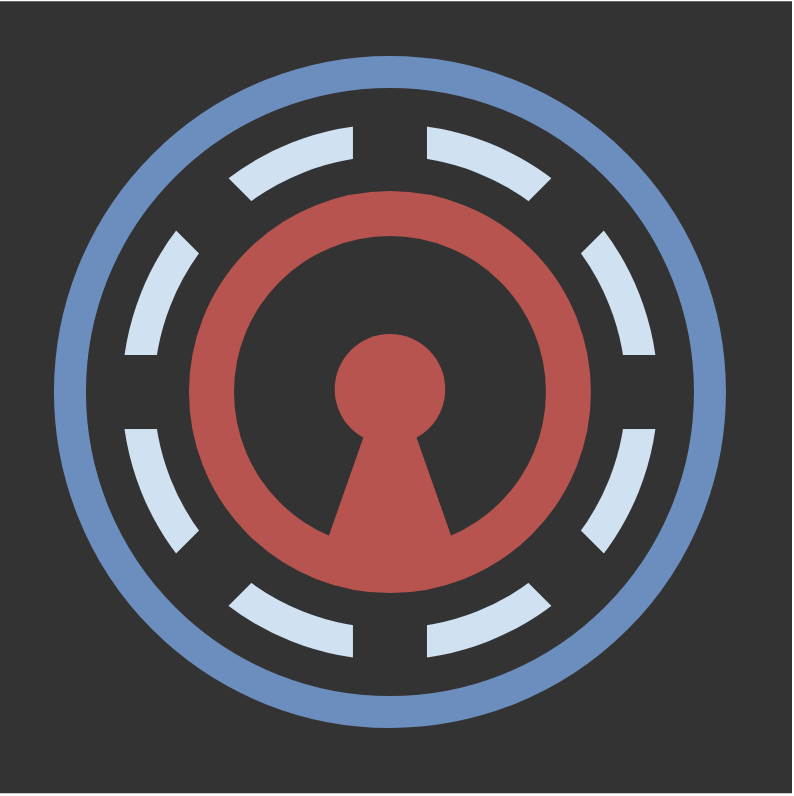 <mxfile version="19.0.3" type="device" pages="6"><diagram id="rhxkcsifxxT_r8aNCm8v" name="square"><mxGraphModel dx="1325" dy="616" grid="0" gridSize="10" guides="1" tooltips="1" connect="1" arrows="1" fold="1" page="0" pageScale="1" pageWidth="827" pageHeight="1169" math="0" shadow="0"><root><mxCell id="0"/><mxCell id="1" parent="0"/><mxCell id="vI3N4mN-7pVKsYM7YWZt-1" value="" style="ellipse;whiteSpace=wrap;html=1;aspect=fixed;fillColor=#333333;strokeColor=none;" vertex="1" parent="1"><mxGeometry x="7" y="105" width="361.98" height="361.98" as="geometry"/></mxCell><mxCell id="Q7glcs0D_jgfGcPJLW7Q-1" value="" style="whiteSpace=wrap;html=1;aspect=fixed;strokeColor=#333333;strokeWidth=14;fillColor=#333333;" vertex="1" parent="1"><mxGeometry y="97.63" width="382" height="382" as="geometry"/></mxCell><mxCell id="fyw5qvZ34jbfrLIFoBkZ-1" value="" style="group" vertex="1" connectable="0" parent="1"><mxGeometry x="27.98" y="126.0" width="320" height="320" as="geometry"/></mxCell><mxCell id="fyw5qvZ34jbfrLIFoBkZ-2" value="" style="ellipse;whiteSpace=wrap;html=1;aspect=fixed;fillColor=#EDF6FF;strokeColor=none;" vertex="1" parent="fyw5qvZ34jbfrLIFoBkZ-1"><mxGeometry x="24.01" y="24.02" width="271.98" height="271.98" as="geometry"/></mxCell><mxCell id="fyw5qvZ34jbfrLIFoBkZ-3" value="" style="ellipse;whiteSpace=wrap;html=1;aspect=fixed;strokeWidth=16;fillColor=#333333;strokeColor=#6C8EBF;" vertex="1" parent="fyw5qvZ34jbfrLIFoBkZ-1"><mxGeometry width="320" height="320" as="geometry"/></mxCell><mxCell id="fyw5qvZ34jbfrLIFoBkZ-4" value="" style="ellipse;whiteSpace=wrap;html=1;aspect=fixed;strokeWidth=16;fillColor=#333333;strokeColor=#D0E1F2;" vertex="1" parent="fyw5qvZ34jbfrLIFoBkZ-1"><mxGeometry x="34.02" y="34.03" width="251.96" height="251.96" as="geometry"/></mxCell><mxCell id="fyw5qvZ34jbfrLIFoBkZ-5" value="" style="rounded=0;whiteSpace=wrap;html=1;strokeWidth=11;rotation=45;strokeColor=#333333;fillColor=#333333;" vertex="1" parent="fyw5qvZ34jbfrLIFoBkZ-1"><mxGeometry x="20" y="147" width="280" height="26.01" as="geometry"/></mxCell><mxCell id="fyw5qvZ34jbfrLIFoBkZ-6" value="" style="rounded=0;whiteSpace=wrap;html=1;strokeWidth=11;rotation=-225;strokeColor=#333333;fillColor=#333333;" vertex="1" parent="fyw5qvZ34jbfrLIFoBkZ-1"><mxGeometry x="20" y="147" width="280" height="26.01" as="geometry"/></mxCell><mxCell id="fyw5qvZ34jbfrLIFoBkZ-7" value="" style="rounded=0;whiteSpace=wrap;html=1;strokeWidth=11;rotation=-180;strokeColor=#333333;fillColor=#333333;" vertex="1" parent="fyw5qvZ34jbfrLIFoBkZ-1"><mxGeometry x="20" y="147" width="280" height="26.01" as="geometry"/></mxCell><mxCell id="fyw5qvZ34jbfrLIFoBkZ-8" value="" style="rounded=0;whiteSpace=wrap;html=1;strokeWidth=11;rotation=90;strokeColor=#333333;fillColor=#333333;" vertex="1" parent="fyw5qvZ34jbfrLIFoBkZ-1"><mxGeometry x="20" y="147" width="280" height="26.01" as="geometry"/></mxCell><mxCell id="fyw5qvZ34jbfrLIFoBkZ-9" value="" style="ellipse;whiteSpace=wrap;html=1;aspect=fixed;fillColor=#333333;strokeColor=none;" vertex="1" parent="fyw5qvZ34jbfrLIFoBkZ-1"><mxGeometry x="45" y="44.99" width="230" height="230" as="geometry"/></mxCell><mxCell id="fyw5qvZ34jbfrLIFoBkZ-10" value="" style="ellipse;whiteSpace=wrap;html=1;aspect=fixed;fillColor=#B85450;strokeColor=#B85450;" vertex="1" parent="fyw5qvZ34jbfrLIFoBkZ-1"><mxGeometry x="60.01" y="60.02" width="199.98" height="199.98" as="geometry"/></mxCell><mxCell id="fyw5qvZ34jbfrLIFoBkZ-11" value="" style="ellipse;whiteSpace=wrap;html=1;aspect=fixed;fillColor=#333333;strokeColor=none;" vertex="1" parent="fyw5qvZ34jbfrLIFoBkZ-1"><mxGeometry x="82.01" y="82.02" width="155.98" height="155.98" as="geometry"/></mxCell><mxCell id="fyw5qvZ34jbfrLIFoBkZ-12" value="" style="ellipse;whiteSpace=wrap;html=1;aspect=fixed;fillColor=#B85450;strokeColor=none;" vertex="1" parent="fyw5qvZ34jbfrLIFoBkZ-1"><mxGeometry x="132.37" y="131" width="55.26" height="55.26" as="geometry"/></mxCell><mxCell id="fyw5qvZ34jbfrLIFoBkZ-13" value="" style="triangle;whiteSpace=wrap;html=1;fillColor=#B85450;strokeColor=none;rotation=-90;" vertex="1" parent="fyw5qvZ34jbfrLIFoBkZ-1"><mxGeometry x="109.51" y="159.94" width="100.98" height="71.06" as="geometry"/></mxCell></root></mxGraphModel></diagram><diagram name="round" id="pHmgN0azzr0XK0zyJcVC"><mxGraphModel dx="1018" dy="678" grid="0" gridSize="10" guides="1" tooltips="1" connect="1" arrows="1" fold="1" page="0" pageScale="1" pageWidth="827" pageHeight="1169" math="0" shadow="0"><root><mxCell id="Czoh6rMdF2bgM790TpEe-0"/><mxCell id="Czoh6rMdF2bgM790TpEe-1" parent="Czoh6rMdF2bgM790TpEe-0"/><mxCell id="wABrqI0fn3FWzSkSmmxV-0" value="" style="group" vertex="1" connectable="0" parent="Czoh6rMdF2bgM790TpEe-1"><mxGeometry x="27.98" y="126.0" width="320" height="320" as="geometry"/></mxCell><mxCell id="Czoh6rMdF2bgM790TpEe-3" value="" style="ellipse;whiteSpace=wrap;html=1;aspect=fixed;fillColor=#EDF6FF;strokeColor=none;" vertex="1" parent="wABrqI0fn3FWzSkSmmxV-0"><mxGeometry x="24.01" y="24.02" width="271.98" height="271.98" as="geometry"/></mxCell><mxCell id="Czoh6rMdF2bgM790TpEe-4" value="" style="ellipse;whiteSpace=wrap;html=1;aspect=fixed;strokeWidth=16;fillColor=#333333;strokeColor=#6C8EBF;" vertex="1" parent="wABrqI0fn3FWzSkSmmxV-0"><mxGeometry width="320" height="320" as="geometry"/></mxCell><mxCell id="Czoh6rMdF2bgM790TpEe-6" value="" style="ellipse;whiteSpace=wrap;html=1;aspect=fixed;strokeWidth=16;fillColor=#333333;strokeColor=#D0E1F2;" vertex="1" parent="wABrqI0fn3FWzSkSmmxV-0"><mxGeometry x="34.02" y="34.03" width="251.96" height="251.96" as="geometry"/></mxCell><mxCell id="Czoh6rMdF2bgM790TpEe-8" value="" style="rounded=0;whiteSpace=wrap;html=1;strokeWidth=11;rotation=45;strokeColor=#333333;fillColor=#333333;" vertex="1" parent="wABrqI0fn3FWzSkSmmxV-0"><mxGeometry x="20" y="147" width="280" height="26.01" as="geometry"/></mxCell><mxCell id="Czoh6rMdF2bgM790TpEe-10" value="" style="rounded=0;whiteSpace=wrap;html=1;strokeWidth=11;rotation=-225;strokeColor=#333333;fillColor=#333333;" vertex="1" parent="wABrqI0fn3FWzSkSmmxV-0"><mxGeometry x="20" y="147" width="280" height="26.01" as="geometry"/></mxCell><mxCell id="Czoh6rMdF2bgM790TpEe-11" value="" style="rounded=0;whiteSpace=wrap;html=1;strokeWidth=11;rotation=-180;strokeColor=#333333;fillColor=#333333;" vertex="1" parent="wABrqI0fn3FWzSkSmmxV-0"><mxGeometry x="20" y="147" width="280" height="26.01" as="geometry"/></mxCell><mxCell id="Czoh6rMdF2bgM790TpEe-13" value="" style="rounded=0;whiteSpace=wrap;html=1;strokeWidth=11;rotation=90;strokeColor=#333333;fillColor=#333333;" vertex="1" parent="wABrqI0fn3FWzSkSmmxV-0"><mxGeometry x="20" y="147" width="280" height="26.01" as="geometry"/></mxCell><mxCell id="Czoh6rMdF2bgM790TpEe-18" value="" style="ellipse;whiteSpace=wrap;html=1;aspect=fixed;fillColor=#333333;strokeColor=none;" vertex="1" parent="wABrqI0fn3FWzSkSmmxV-0"><mxGeometry x="45" y="44.99" width="230" height="230" as="geometry"/></mxCell><mxCell id="a6is135JO_z6wCNrH9jQ-4" value="" style="ellipse;whiteSpace=wrap;html=1;aspect=fixed;fillColor=#B85450;strokeColor=#B85450;" vertex="1" parent="wABrqI0fn3FWzSkSmmxV-0"><mxGeometry x="60.01" y="60.02" width="199.98" height="199.98" as="geometry"/></mxCell><mxCell id="a6is135JO_z6wCNrH9jQ-5" value="" style="ellipse;whiteSpace=wrap;html=1;aspect=fixed;fillColor=#333333;strokeColor=none;" vertex="1" parent="wABrqI0fn3FWzSkSmmxV-0"><mxGeometry x="82.01" y="82.02" width="155.98" height="155.98" as="geometry"/></mxCell><mxCell id="a6is135JO_z6wCNrH9jQ-6" value="" style="ellipse;whiteSpace=wrap;html=1;aspect=fixed;fillColor=#B85450;strokeColor=none;" vertex="1" parent="wABrqI0fn3FWzSkSmmxV-0"><mxGeometry x="132.37" y="131" width="55.26" height="55.26" as="geometry"/></mxCell><mxCell id="a6is135JO_z6wCNrH9jQ-7" value="" style="triangle;whiteSpace=wrap;html=1;fillColor=#B85450;strokeColor=none;rotation=-90;" vertex="1" parent="wABrqI0fn3FWzSkSmmxV-0"><mxGeometry x="109.51" y="159.94" width="100.98" height="71.06" as="geometry"/></mxCell></root></mxGraphModel></diagram><diagram name="blacked" id="jAlccLpYGJ0WP9oOFB8G"><mxGraphModel dx="970" dy="646" grid="0" gridSize="10" guides="1" tooltips="1" connect="1" arrows="1" fold="1" page="0" pageScale="1" pageWidth="827" pageHeight="1169" math="0" shadow="0"><root><mxCell id="6BBdcEAByv_FOjTV9X9U-0"/><mxCell id="6BBdcEAByv_FOjTV9X9U-1" parent="6BBdcEAByv_FOjTV9X9U-0"/><mxCell id="6BBdcEAByv_FOjTV9X9U-2" value="" style="group" vertex="1" connectable="0" parent="6BBdcEAByv_FOjTV9X9U-1"><mxGeometry x="27.98" y="126.0" width="320" height="320" as="geometry"/></mxCell><mxCell id="6BBdcEAByv_FOjTV9X9U-3" value="" style="ellipse;whiteSpace=wrap;html=1;aspect=fixed;fillColor=#EDF6FF;strokeColor=none;" vertex="1" parent="6BBdcEAByv_FOjTV9X9U-2"><mxGeometry x="24.01" y="24.02" width="271.98" height="271.98" as="geometry"/></mxCell><mxCell id="6BBdcEAByv_FOjTV9X9U-4" value="" style="ellipse;whiteSpace=wrap;html=1;aspect=fixed;strokeWidth=16;fillColor=#FFFFFF;strokeColor=#333333;" vertex="1" parent="6BBdcEAByv_FOjTV9X9U-2"><mxGeometry width="320" height="320" as="geometry"/></mxCell><mxCell id="6BBdcEAByv_FOjTV9X9U-5" value="" style="ellipse;whiteSpace=wrap;html=1;aspect=fixed;strokeWidth=16;fillColor=#FFFFFF;strokeColor=#333333;" vertex="1" parent="6BBdcEAByv_FOjTV9X9U-2"><mxGeometry x="34.02" y="34.03" width="251.96" height="251.96" as="geometry"/></mxCell><mxCell id="6BBdcEAByv_FOjTV9X9U-6" value="" style="rounded=0;whiteSpace=wrap;html=1;strokeWidth=11;rotation=45;strokeColor=#FFFFFF;fillColor=#FFFFFF;" vertex="1" parent="6BBdcEAByv_FOjTV9X9U-2"><mxGeometry x="20" y="147" width="280" height="26.01" as="geometry"/></mxCell><mxCell id="6BBdcEAByv_FOjTV9X9U-7" value="" style="rounded=0;whiteSpace=wrap;html=1;strokeWidth=11;rotation=-225;strokeColor=#FFFFFF;fillColor=#FFFFFF;" vertex="1" parent="6BBdcEAByv_FOjTV9X9U-2"><mxGeometry x="20" y="147" width="280" height="26.01" as="geometry"/></mxCell><mxCell id="6BBdcEAByv_FOjTV9X9U-8" value="" style="rounded=0;whiteSpace=wrap;html=1;strokeWidth=11;rotation=-180;strokeColor=#FFFFFF;fillColor=#FFFFFF;" vertex="1" parent="6BBdcEAByv_FOjTV9X9U-2"><mxGeometry x="20" y="147" width="280" height="26.01" as="geometry"/></mxCell><mxCell id="6BBdcEAByv_FOjTV9X9U-9" value="" style="rounded=0;whiteSpace=wrap;html=1;strokeWidth=11;rotation=90;strokeColor=#FFFFFF;fillColor=#FFFFFF;" vertex="1" parent="6BBdcEAByv_FOjTV9X9U-2"><mxGeometry x="20" y="147" width="280" height="26.01" as="geometry"/></mxCell><mxCell id="6BBdcEAByv_FOjTV9X9U-10" value="" style="ellipse;whiteSpace=wrap;html=1;aspect=fixed;fillColor=#FFFFFF;strokeColor=none;" vertex="1" parent="6BBdcEAByv_FOjTV9X9U-2"><mxGeometry x="45" y="44.99" width="230" height="230" as="geometry"/></mxCell><mxCell id="6BBdcEAByv_FOjTV9X9U-11" value="" style="ellipse;whiteSpace=wrap;html=1;aspect=fixed;fillColor=#333333;strokeColor=#B85450;" vertex="1" parent="6BBdcEAByv_FOjTV9X9U-2"><mxGeometry x="60.01" y="60.02" width="199.98" height="199.98" as="geometry"/></mxCell><mxCell id="6BBdcEAByv_FOjTV9X9U-12" value="" style="ellipse;whiteSpace=wrap;html=1;aspect=fixed;fillColor=#FFFFFF;strokeColor=none;" vertex="1" parent="6BBdcEAByv_FOjTV9X9U-2"><mxGeometry x="82.01" y="82.02" width="155.98" height="155.98" as="geometry"/></mxCell><mxCell id="6BBdcEAByv_FOjTV9X9U-13" value="" style="ellipse;whiteSpace=wrap;html=1;aspect=fixed;fillColor=#333333;strokeColor=none;" vertex="1" parent="6BBdcEAByv_FOjTV9X9U-2"><mxGeometry x="132.37" y="131" width="55.26" height="55.26" as="geometry"/></mxCell><mxCell id="6BBdcEAByv_FOjTV9X9U-14" value="" style="triangle;whiteSpace=wrap;html=1;fillColor=#333333;strokeColor=none;rotation=-90;" vertex="1" parent="6BBdcEAByv_FOjTV9X9U-2"><mxGeometry x="109.51" y="159.94" width="100.98" height="71.06" as="geometry"/></mxCell><mxCell id="zwnXygV0Ir357dpjfvRf-0" value="" style="group;strokeColor=none;" vertex="1" connectable="0" parent="6BBdcEAByv_FOjTV9X9U-1"><mxGeometry x="415" y="116" width="320" height="320" as="geometry"/></mxCell><mxCell id="zwnXygV0Ir357dpjfvRf-1" value="" style="ellipse;whiteSpace=wrap;html=1;aspect=fixed;fillColor=#EDF6FF;strokeColor=none;" vertex="1" parent="zwnXygV0Ir357dpjfvRf-0"><mxGeometry x="24.01" y="24.02" width="271.98" height="271.98" as="geometry"/></mxCell><mxCell id="zwnXygV0Ir357dpjfvRf-2" value="" style="ellipse;whiteSpace=wrap;html=1;aspect=fixed;strokeWidth=16;fillColor=#333333;strokeColor=#FFFFFF;" vertex="1" parent="zwnXygV0Ir357dpjfvRf-0"><mxGeometry width="320" height="320" as="geometry"/></mxCell><mxCell id="zwnXygV0Ir357dpjfvRf-3" value="" style="ellipse;whiteSpace=wrap;html=1;aspect=fixed;strokeWidth=16;fillColor=#333333;strokeColor=#FFFFFF;" vertex="1" parent="zwnXygV0Ir357dpjfvRf-0"><mxGeometry x="34.02" y="34.03" width="251.96" height="251.96" as="geometry"/></mxCell><mxCell id="zwnXygV0Ir357dpjfvRf-4" value="" style="rounded=0;whiteSpace=wrap;html=1;strokeWidth=11;rotation=45;strokeColor=#333333;fillColor=#333333;" vertex="1" parent="zwnXygV0Ir357dpjfvRf-0"><mxGeometry x="20" y="147" width="280" height="26.01" as="geometry"/></mxCell><mxCell id="zwnXygV0Ir357dpjfvRf-5" value="" style="rounded=0;whiteSpace=wrap;html=1;strokeWidth=11;rotation=-225;strokeColor=#333333;fillColor=#333333;" vertex="1" parent="zwnXygV0Ir357dpjfvRf-0"><mxGeometry x="20" y="147" width="280" height="26.01" as="geometry"/></mxCell><mxCell id="zwnXygV0Ir357dpjfvRf-6" value="" style="rounded=0;whiteSpace=wrap;html=1;strokeWidth=11;rotation=-180;strokeColor=#333333;fillColor=#333333;" vertex="1" parent="zwnXygV0Ir357dpjfvRf-0"><mxGeometry x="20" y="147" width="280" height="26.01" as="geometry"/></mxCell><mxCell id="zwnXygV0Ir357dpjfvRf-7" value="" style="rounded=0;whiteSpace=wrap;html=1;strokeWidth=11;rotation=90;strokeColor=#333333;fillColor=#333333;" vertex="1" parent="zwnXygV0Ir357dpjfvRf-0"><mxGeometry x="20" y="147" width="280" height="26.01" as="geometry"/></mxCell><mxCell id="zwnXygV0Ir357dpjfvRf-8" value="" style="ellipse;whiteSpace=wrap;html=1;aspect=fixed;fillColor=#333333;strokeColor=none;" vertex="1" parent="zwnXygV0Ir357dpjfvRf-0"><mxGeometry x="45" y="44.99" width="230" height="230" as="geometry"/></mxCell><mxCell id="zwnXygV0Ir357dpjfvRf-9" value="" style="ellipse;whiteSpace=wrap;html=1;aspect=fixed;fillColor=#FFFFFF;strokeColor=default;" vertex="1" parent="zwnXygV0Ir357dpjfvRf-0"><mxGeometry x="60.01" y="60.02" width="199.98" height="199.98" as="geometry"/></mxCell><mxCell id="zwnXygV0Ir357dpjfvRf-10" value="" style="ellipse;whiteSpace=wrap;html=1;aspect=fixed;fillColor=#333333;strokeColor=none;" vertex="1" parent="zwnXygV0Ir357dpjfvRf-0"><mxGeometry x="82.01" y="82.02" width="155.98" height="155.98" as="geometry"/></mxCell><mxCell id="zwnXygV0Ir357dpjfvRf-11" value="" style="ellipse;whiteSpace=wrap;html=1;aspect=fixed;fillColor=#FFFFFF;strokeColor=none;" vertex="1" parent="zwnXygV0Ir357dpjfvRf-0"><mxGeometry x="132.37" y="131" width="55.26" height="55.26" as="geometry"/></mxCell><mxCell id="zwnXygV0Ir357dpjfvRf-12" value="" style="triangle;whiteSpace=wrap;html=1;fillColor=#FFFFFF;strokeColor=none;rotation=-90;" vertex="1" parent="zwnXygV0Ir357dpjfvRf-0"><mxGeometry x="109.51" y="159.94" width="100.98" height="71.06" as="geometry"/></mxCell></root></mxGraphModel></diagram><diagram name="gh_preview" id="_vzyw1w_JfJBib9gONej"><mxGraphModel dx="1673" dy="848" grid="0" gridSize="10" guides="1" tooltips="1" connect="1" arrows="1" fold="1" page="0" pageScale="1" pageWidth="827" pageHeight="1169" math="0" shadow="0"><root><mxCell id="U_OPAgBmnkksahA61Z1Z-0"/><mxCell id="U_OPAgBmnkksahA61Z1Z-1" parent="U_OPAgBmnkksahA61Z1Z-0"/><mxCell id="U_OPAgBmnkksahA61Z1Z-2" value="" style="rounded=0;whiteSpace=wrap;html=1;fillColor=#333333;aspect=fixed;strokeColor=none;" vertex="1" parent="U_OPAgBmnkksahA61Z1Z-1"><mxGeometry x="-381" y="87.0" width="840" height="420" as="geometry"/></mxCell><mxCell id="U_OPAgBmnkksahA61Z1Z-3" value="" style="ellipse;whiteSpace=wrap;html=1;aspect=fixed;fillColor=#333333;strokeColor=none;" vertex="1" parent="U_OPAgBmnkksahA61Z1Z-1"><mxGeometry x="7" y="105" width="361.98" height="361.98" as="geometry"/></mxCell><mxCell id="Yoi6x9oKTF_RfhjFfssf-0" value="" style="group" vertex="1" connectable="0" parent="U_OPAgBmnkksahA61Z1Z-1"><mxGeometry x="-121" y="137" width="320" height="320" as="geometry"/></mxCell><mxCell id="Yoi6x9oKTF_RfhjFfssf-1" value="" style="ellipse;whiteSpace=wrap;html=1;aspect=fixed;fillColor=#EDF6FF;strokeColor=none;" vertex="1" parent="Yoi6x9oKTF_RfhjFfssf-0"><mxGeometry x="24.01" y="24.02" width="271.98" height="271.98" as="geometry"/></mxCell><mxCell id="Yoi6x9oKTF_RfhjFfssf-2" value="" style="ellipse;whiteSpace=wrap;html=1;aspect=fixed;strokeWidth=16;fillColor=#333333;strokeColor=#6C8EBF;" vertex="1" parent="Yoi6x9oKTF_RfhjFfssf-0"><mxGeometry width="320" height="320" as="geometry"/></mxCell><mxCell id="Yoi6x9oKTF_RfhjFfssf-3" value="" style="ellipse;whiteSpace=wrap;html=1;aspect=fixed;strokeWidth=16;fillColor=#333333;strokeColor=#D0E1F2;" vertex="1" parent="Yoi6x9oKTF_RfhjFfssf-0"><mxGeometry x="34.02" y="34.03" width="251.96" height="251.96" as="geometry"/></mxCell><mxCell id="Yoi6x9oKTF_RfhjFfssf-4" value="" style="rounded=0;whiteSpace=wrap;html=1;strokeWidth=11;rotation=45;strokeColor=#333333;fillColor=#333333;" vertex="1" parent="Yoi6x9oKTF_RfhjFfssf-0"><mxGeometry x="20" y="147" width="280" height="26.01" as="geometry"/></mxCell><mxCell id="Yoi6x9oKTF_RfhjFfssf-5" value="" style="rounded=0;whiteSpace=wrap;html=1;strokeWidth=11;rotation=-225;strokeColor=#333333;fillColor=#333333;" vertex="1" parent="Yoi6x9oKTF_RfhjFfssf-0"><mxGeometry x="20" y="147" width="280" height="26.01" as="geometry"/></mxCell><mxCell id="Yoi6x9oKTF_RfhjFfssf-6" value="" style="rounded=0;whiteSpace=wrap;html=1;strokeWidth=11;rotation=-180;strokeColor=#333333;fillColor=#333333;" vertex="1" parent="Yoi6x9oKTF_RfhjFfssf-0"><mxGeometry x="20" y="147" width="280" height="26.01" as="geometry"/></mxCell><mxCell id="Yoi6x9oKTF_RfhjFfssf-7" value="" style="rounded=0;whiteSpace=wrap;html=1;strokeWidth=11;rotation=90;strokeColor=#333333;fillColor=#333333;" vertex="1" parent="Yoi6x9oKTF_RfhjFfssf-0"><mxGeometry x="20" y="147" width="280" height="26.01" as="geometry"/></mxCell><mxCell id="Yoi6x9oKTF_RfhjFfssf-8" value="" style="ellipse;whiteSpace=wrap;html=1;aspect=fixed;fillColor=#333333;strokeColor=none;" vertex="1" parent="Yoi6x9oKTF_RfhjFfssf-0"><mxGeometry x="45" y="44.99" width="230" height="230" as="geometry"/></mxCell><mxCell id="Yoi6x9oKTF_RfhjFfssf-9" value="" style="ellipse;whiteSpace=wrap;html=1;aspect=fixed;fillColor=#B85450;strokeColor=#B85450;" vertex="1" parent="Yoi6x9oKTF_RfhjFfssf-0"><mxGeometry x="60.01" y="60.02" width="199.98" height="199.98" as="geometry"/></mxCell><mxCell id="Yoi6x9oKTF_RfhjFfssf-10" value="" style="ellipse;whiteSpace=wrap;html=1;aspect=fixed;fillColor=#333333;strokeColor=none;" vertex="1" parent="Yoi6x9oKTF_RfhjFfssf-0"><mxGeometry x="82.01" y="82.02" width="155.98" height="155.98" as="geometry"/></mxCell><mxCell id="Yoi6x9oKTF_RfhjFfssf-11" value="" style="ellipse;whiteSpace=wrap;html=1;aspect=fixed;fillColor=#B85450;strokeColor=none;" vertex="1" parent="Yoi6x9oKTF_RfhjFfssf-0"><mxGeometry x="132.37" y="131" width="55.26" height="55.26" as="geometry"/></mxCell><mxCell id="Yoi6x9oKTF_RfhjFfssf-12" value="" style="triangle;whiteSpace=wrap;html=1;fillColor=#B85450;strokeColor=none;rotation=-90;" vertex="1" parent="Yoi6x9oKTF_RfhjFfssf-0"><mxGeometry x="109.51" y="159.94" width="100.98" height="71.06" as="geometry"/></mxCell></root></mxGraphModel></diagram><diagram id="RkMLPfeWv5pMmqMBoX8N" name="drafts"><mxGraphModel dx="2678" dy="1233" grid="0" gridSize="10" guides="1" tooltips="1" connect="1" arrows="1" fold="1" page="1" pageScale="1" pageWidth="827" pageHeight="1169" math="0" shadow="0"><root><mxCell id="0"/><mxCell id="1" parent="0"/><mxCell id="WX2jY96xdLiSaKPDon1e-2" value="" style="rounded=0;whiteSpace=wrap;html=1;strokeWidth=11;fillColor=#333333;rotation=45;strokeColor=#333333;" vertex="1" parent="1"><mxGeometry x="534" y="794.21" width="112.01" height="11.62" as="geometry"/></mxCell><mxCell id="WX2jY96xdLiSaKPDon1e-3" value="" style="rounded=0;whiteSpace=wrap;html=1;strokeWidth=11;fillColor=#333333;rotation=-225;strokeColor=#333333;" vertex="1" parent="1"><mxGeometry x="534.01" y="792.8" width="112.01" height="11.62" as="geometry"/></mxCell><mxCell id="tbQv53mm_EOqEvLmfFbK-130" value="" style="whiteSpace=wrap;html=1;aspect=fixed;strokeColor=#333333;strokeWidth=14;fillColor=#333333;" parent="1" vertex="1"><mxGeometry x="399" y="608.99" width="382" height="382" as="geometry"/></mxCell><mxCell id="tbQv53mm_EOqEvLmfFbK-131" value="" style="ellipse;whiteSpace=wrap;html=1;aspect=fixed;fillColor=#EDF6FF;strokeColor=none;" parent="1" vertex="1"><mxGeometry x="454.01" y="664.02" width="271.98" height="271.98" as="geometry"/></mxCell><mxCell id="tbQv53mm_EOqEvLmfFbK-132" value="" style="ellipse;whiteSpace=wrap;html=1;aspect=fixed;strokeWidth=16;fillColor=#333333;strokeColor=#6C8EBF;" parent="1" vertex="1"><mxGeometry x="430" y="640" width="320" height="320" as="geometry"/></mxCell><mxCell id="tbQv53mm_EOqEvLmfFbK-133" value="" style="rounded=0;whiteSpace=wrap;html=1;strokeWidth=11;fillColor=#6C8EBF;rotation=45;strokeColor=#6C8EBF;" parent="1" vertex="1"><mxGeometry x="436.5" y="794.18" width="307" height="11.62" as="geometry"/></mxCell><mxCell id="tbQv53mm_EOqEvLmfFbK-134" value="" style="ellipse;whiteSpace=wrap;html=1;aspect=fixed;strokeWidth=16;fillColor=#333333;strokeColor=#D0E1F2;" parent="1" vertex="1"><mxGeometry x="456" y="666" width="268" height="268" as="geometry"/></mxCell><mxCell id="tbQv53mm_EOqEvLmfFbK-135" value="" style="rounded=0;whiteSpace=wrap;html=1;strokeWidth=11;fillColor=#6C8EBF;rotation=-225;strokeColor=#6C8EBF;" parent="1" vertex="1"><mxGeometry x="436.5" y="794.18" width="307" height="11.62" as="geometry"/></mxCell><mxCell id="tbQv53mm_EOqEvLmfFbK-136" value="" style="rounded=0;whiteSpace=wrap;html=1;strokeWidth=11;rotation=45;strokeColor=#333333;fillColor=#333333;" parent="1" vertex="1"><mxGeometry x="450" y="787" width="280" height="26.01" as="geometry"/></mxCell><mxCell id="tbQv53mm_EOqEvLmfFbK-137" value="" style="rounded=0;whiteSpace=wrap;html=1;strokeWidth=11;fillColor=#6C8EBF;rotation=0;strokeColor=#6C8EBF;" parent="1" vertex="1"><mxGeometry x="436.5" y="792.8" width="307" height="11.62" as="geometry"/></mxCell><mxCell id="tbQv53mm_EOqEvLmfFbK-138" value="" style="rounded=0;whiteSpace=wrap;html=1;strokeWidth=11;rotation=-225;strokeColor=#333333;fillColor=#333333;" parent="1" vertex="1"><mxGeometry x="450" y="787" width="280" height="26.01" as="geometry"/></mxCell><mxCell id="tbQv53mm_EOqEvLmfFbK-139" value="" style="rounded=0;whiteSpace=wrap;html=1;strokeWidth=11;rotation=-180;strokeColor=#333333;fillColor=#333333;" parent="1" vertex="1"><mxGeometry x="450" y="787" width="280" height="26.01" as="geometry"/></mxCell><mxCell id="tbQv53mm_EOqEvLmfFbK-140" value="" style="rounded=0;whiteSpace=wrap;html=1;strokeWidth=11;fillColor=#6C8EBF;rotation=90;strokeColor=#6C8EBF;" parent="1" vertex="1"><mxGeometry x="435.25" y="786.98" width="309.5" height="11.62" as="geometry"/></mxCell><mxCell id="tbQv53mm_EOqEvLmfFbK-141" value="" style="rounded=0;whiteSpace=wrap;html=1;strokeWidth=11;rotation=90;strokeColor=#333333;fillColor=#333333;" parent="1" vertex="1"><mxGeometry x="450" y="787" width="280" height="26.01" as="geometry"/></mxCell><mxCell id="tbQv53mm_EOqEvLmfFbK-142" value="" style="rounded=0;whiteSpace=wrap;html=1;strokeWidth=11;fillColor=#B85450;rotation=68;strokeColor=#D0E1F2;" parent="1" vertex="1"><mxGeometry x="463" y="799.98" width="254" height="0.02" as="geometry"/></mxCell><mxCell id="tbQv53mm_EOqEvLmfFbK-143" value="" style="rounded=0;whiteSpace=wrap;html=1;strokeWidth=11;fillColor=#B85450;rotation=112;strokeColor=#D0E1F2;" parent="1" vertex="1"><mxGeometry x="461" y="800" width="258" height="0.02" as="geometry"/></mxCell><mxCell id="tbQv53mm_EOqEvLmfFbK-144" value="" style="rounded=0;whiteSpace=wrap;html=1;strokeWidth=11;fillColor=#B85450;rotation=338;strokeColor=#D0E1F2;" parent="1" vertex="1"><mxGeometry x="463" y="800" width="254" height="0.02" as="geometry"/></mxCell><mxCell id="tbQv53mm_EOqEvLmfFbK-145" value="" style="rounded=0;whiteSpace=wrap;html=1;strokeWidth=11;fillColor=#B85450;rotation=22;strokeColor=#D0E1F2;" parent="1" vertex="1"><mxGeometry x="463" y="800" width="254" height="0.02" as="geometry"/></mxCell><mxCell id="tbQv53mm_EOqEvLmfFbK-146" value="" style="ellipse;whiteSpace=wrap;html=1;aspect=fixed;fillColor=#333333;strokeColor=none;" parent="1" vertex="1"><mxGeometry x="475" y="684.99" width="230" height="230" as="geometry"/></mxCell><mxCell id="tbQv53mm_EOqEvLmfFbK-147" value="" style="rounded=0;whiteSpace=wrap;html=1;strokeWidth=11;fillColor=#B85450;rotation=45;strokeColor=#B85450;" parent="1" vertex="1"><mxGeometry x="489.53" y="792.82" width="200.95" height="11.62" as="geometry"/></mxCell><mxCell id="tbQv53mm_EOqEvLmfFbK-148" value="" style="rounded=0;whiteSpace=wrap;html=1;strokeWidth=11;fillColor=#B85450;rotation=-225;strokeColor=#B85450;" parent="1" vertex="1"><mxGeometry x="489.53" y="792.82" width="200.95" height="11.62" as="geometry"/></mxCell><mxCell id="tbQv53mm_EOqEvLmfFbK-149" value="" style="ellipse;whiteSpace=wrap;html=1;aspect=fixed;fillColor=#B85450;strokeColor=#B85450;" parent="1" vertex="1"><mxGeometry x="500" y="708.61" width="180" height="180" as="geometry"/></mxCell><mxCell id="tbQv53mm_EOqEvLmfFbK-150" value="" style="ellipse;whiteSpace=wrap;html=1;aspect=fixed;fillColor=#333333;strokeColor=none;" parent="1" vertex="1"><mxGeometry x="517" y="725.61" width="146" height="146" as="geometry"/></mxCell><mxCell id="tbQv53mm_EOqEvLmfFbK-178" value="4" style="text;html=1;align=center;verticalAlign=middle;resizable=0;points=[];autosize=1;fontColor=#EDF6FF;fontSize=25;fontStyle=1" parent="1" vertex="1"><mxGeometry x="399" y="606" width="24" height="34" as="geometry"/></mxCell><mxCell id="WX2jY96xdLiSaKPDon1e-1" value="" style="ellipse;whiteSpace=wrap;html=1;aspect=fixed;fillColor=#B85450;strokeColor=#B85450;" vertex="1" parent="1"><mxGeometry x="540.01" y="748.61" width="100" height="100" as="geometry"/></mxCell><mxCell id="WX2jY96xdLiSaKPDon1e-4" value="" style="group" vertex="1" connectable="0" parent="1"><mxGeometry x="-133" y="615" width="382" height="384.98" as="geometry"/></mxCell><mxCell id="tbQv53mm_EOqEvLmfFbK-116" value="" style="whiteSpace=wrap;html=1;aspect=fixed;strokeColor=#EDF6FF;strokeWidth=14;fillColor=#EDF6FF;" parent="WX2jY96xdLiSaKPDon1e-4" vertex="1"><mxGeometry y="2.98" width="382" height="382" as="geometry"/></mxCell><mxCell id="tbQv53mm_EOqEvLmfFbK-84" value="" style="ellipse;whiteSpace=wrap;html=1;aspect=fixed;fillColor=#EDF6FF;strokeColor=none;" parent="WX2jY96xdLiSaKPDon1e-4" vertex="1"><mxGeometry x="55.02" y="58.02" width="271.98" height="271.98" as="geometry"/></mxCell><mxCell id="tbQv53mm_EOqEvLmfFbK-1" value="" style="ellipse;whiteSpace=wrap;html=1;aspect=fixed;strokeWidth=16;fillColor=#EDF6FF;strokeColor=#6C8EBF;" parent="WX2jY96xdLiSaKPDon1e-4" vertex="1"><mxGeometry x="31.01" y="34" width="320" height="320" as="geometry"/></mxCell><mxCell id="tbQv53mm_EOqEvLmfFbK-80" value="" style="rounded=0;whiteSpace=wrap;html=1;strokeWidth=11;fillColor=#6C8EBF;rotation=45;strokeColor=#6C8EBF;" parent="WX2jY96xdLiSaKPDon1e-4" vertex="1"><mxGeometry x="37.51" y="188.18" width="307" height="11.62" as="geometry"/></mxCell><mxCell id="tbQv53mm_EOqEvLmfFbK-6" value="" style="ellipse;whiteSpace=wrap;html=1;aspect=fixed;strokeWidth=16;fillColor=none;strokeColor=#B85450;" parent="WX2jY96xdLiSaKPDon1e-4" vertex="1"><mxGeometry x="57.01" y="60" width="268" height="268" as="geometry"/></mxCell><mxCell id="tbQv53mm_EOqEvLmfFbK-81" value="" style="rounded=0;whiteSpace=wrap;html=1;strokeWidth=11;fillColor=#6C8EBF;rotation=-225;strokeColor=#6C8EBF;" parent="WX2jY96xdLiSaKPDon1e-4" vertex="1"><mxGeometry x="37.51" y="188.18" width="307" height="11.62" as="geometry"/></mxCell><mxCell id="tbQv53mm_EOqEvLmfFbK-8" value="" style="rounded=0;whiteSpace=wrap;html=1;strokeWidth=11;rotation=45;strokeColor=#EDF6FF;fillColor=#EDF6FF;" parent="WX2jY96xdLiSaKPDon1e-4" vertex="1"><mxGeometry x="51.01" y="181" width="280" height="26.01" as="geometry"/></mxCell><mxCell id="tbQv53mm_EOqEvLmfFbK-75" value="" style="rounded=0;whiteSpace=wrap;html=1;strokeWidth=11;fillColor=#6C8EBF;rotation=0;strokeColor=#6C8EBF;" parent="WX2jY96xdLiSaKPDon1e-4" vertex="1"><mxGeometry x="37.51" y="186.8" width="307" height="11.62" as="geometry"/></mxCell><mxCell id="tbQv53mm_EOqEvLmfFbK-7" value="" style="rounded=0;whiteSpace=wrap;html=1;strokeWidth=11;rotation=-225;strokeColor=#EDF6FF;fillColor=#EDF6FF;" parent="WX2jY96xdLiSaKPDon1e-4" vertex="1"><mxGeometry x="51.01" y="181" width="280" height="26.01" as="geometry"/></mxCell><mxCell id="tbQv53mm_EOqEvLmfFbK-18" value="" style="rounded=0;whiteSpace=wrap;html=1;strokeWidth=11;rotation=-180;strokeColor=#EDF6FF;fillColor=#EDF6FF;" parent="WX2jY96xdLiSaKPDon1e-4" vertex="1"><mxGeometry x="51.01" y="181" width="280" height="26.01" as="geometry"/></mxCell><mxCell id="tbQv53mm_EOqEvLmfFbK-82" value="" style="rounded=0;whiteSpace=wrap;html=1;strokeWidth=11;fillColor=#6C8EBF;rotation=90;strokeColor=#6C8EBF;" parent="WX2jY96xdLiSaKPDon1e-4" vertex="1"><mxGeometry x="36.26" y="180.98" width="309.5" height="11.62" as="geometry"/></mxCell><mxCell id="tbQv53mm_EOqEvLmfFbK-19" value="" style="rounded=0;whiteSpace=wrap;html=1;strokeWidth=11;rotation=90;strokeColor=#EDF6FF;fillColor=#EDF6FF;" parent="WX2jY96xdLiSaKPDon1e-4" vertex="1"><mxGeometry x="51.01" y="181" width="280" height="26.01" as="geometry"/></mxCell><mxCell id="tbQv53mm_EOqEvLmfFbK-85" value="" style="rounded=0;whiteSpace=wrap;html=1;strokeWidth=11;fillColor=#B85450;rotation=68;strokeColor=#B85450;" parent="WX2jY96xdLiSaKPDon1e-4" vertex="1"><mxGeometry x="64.01" y="193.98" width="254" height="0.02" as="geometry"/></mxCell><mxCell id="tbQv53mm_EOqEvLmfFbK-86" value="" style="rounded=0;whiteSpace=wrap;html=1;strokeWidth=11;fillColor=#B85450;rotation=112;strokeColor=#B85450;" parent="WX2jY96xdLiSaKPDon1e-4" vertex="1"><mxGeometry x="62.01" y="194" width="258" height="0.02" as="geometry"/></mxCell><mxCell id="tbQv53mm_EOqEvLmfFbK-87" value="" style="rounded=0;whiteSpace=wrap;html=1;strokeWidth=11;fillColor=#B85450;rotation=338;strokeColor=#B85450;" parent="WX2jY96xdLiSaKPDon1e-4" vertex="1"><mxGeometry x="64.01" y="194" width="254" height="0.02" as="geometry"/></mxCell><mxCell id="tbQv53mm_EOqEvLmfFbK-88" value="" style="rounded=0;whiteSpace=wrap;html=1;strokeWidth=11;fillColor=#B85450;rotation=22;strokeColor=#B85450;" parent="WX2jY96xdLiSaKPDon1e-4" vertex="1"><mxGeometry x="64.01" y="194" width="254" height="0.02" as="geometry"/></mxCell><mxCell id="tbQv53mm_EOqEvLmfFbK-90" value="" style="ellipse;whiteSpace=wrap;html=1;aspect=fixed;fillColor=#EDF6FF;strokeColor=none;" parent="WX2jY96xdLiSaKPDon1e-4" vertex="1"><mxGeometry x="76.01" y="78.99" width="230" height="230" as="geometry"/></mxCell><mxCell id="tbQv53mm_EOqEvLmfFbK-16" value="" style="rounded=0;whiteSpace=wrap;html=1;strokeWidth=11;fillColor=#333333;rotation=90;strokeColor=#333333;" parent="WX2jY96xdLiSaKPDon1e-4" vertex="1"><mxGeometry x="90.54" y="188.19" width="200.95" height="11.62" as="geometry"/></mxCell><mxCell id="tbQv53mm_EOqEvLmfFbK-15" value="" style="rounded=0;whiteSpace=wrap;html=1;strokeWidth=11;fillColor=#333333;rotation=45;strokeColor=#333333;" parent="WX2jY96xdLiSaKPDon1e-4" vertex="1"><mxGeometry x="90.54" y="186.82" width="200.95" height="11.62" as="geometry"/></mxCell><mxCell id="tbQv53mm_EOqEvLmfFbK-17" value="" style="rounded=0;whiteSpace=wrap;html=1;strokeWidth=11;fillColor=#333333;rotation=0;strokeColor=#333333;" parent="WX2jY96xdLiSaKPDon1e-4" vertex="1"><mxGeometry x="90.54" y="186.8" width="200.95" height="11.62" as="geometry"/></mxCell><mxCell id="tbQv53mm_EOqEvLmfFbK-5" value="" style="rounded=0;whiteSpace=wrap;html=1;strokeWidth=11;fillColor=#333333;rotation=-225;strokeColor=#333333;" parent="WX2jY96xdLiSaKPDon1e-4" vertex="1"><mxGeometry x="90.54" y="186.82" width="200.95" height="11.62" as="geometry"/></mxCell><mxCell id="tbQv53mm_EOqEvLmfFbK-2" value="" style="ellipse;whiteSpace=wrap;html=1;aspect=fixed;fillColor=#333333;strokeColor=#333333;" parent="WX2jY96xdLiSaKPDon1e-4" vertex="1"><mxGeometry x="140.01" y="143" width="102" height="102" as="geometry"/></mxCell><mxCell id="tbQv53mm_EOqEvLmfFbK-179" value="&lt;font color=&quot;#333333&quot;&gt;3&lt;/font&gt;" style="text;html=1;align=center;verticalAlign=middle;resizable=0;points=[];autosize=1;fontColor=#EDF6FF;fontSize=25;fontStyle=1" parent="WX2jY96xdLiSaKPDon1e-4" vertex="1"><mxGeometry x="358" width="24" height="34" as="geometry"/></mxCell><mxCell id="WX2jY96xdLiSaKPDon1e-5" value="" style="group" vertex="1" connectable="0" parent="1"><mxGeometry x="74" y="139" width="382" height="382" as="geometry"/></mxCell><mxCell id="tbQv53mm_EOqEvLmfFbK-52" value="" style="whiteSpace=wrap;html=1;aspect=fixed;strokeColor=#333333;strokeWidth=14;fillColor=#333333;" parent="WX2jY96xdLiSaKPDon1e-5" vertex="1"><mxGeometry width="382" height="382" as="geometry"/></mxCell><mxCell id="tbQv53mm_EOqEvLmfFbK-40" value="" style="ellipse;whiteSpace=wrap;html=1;aspect=fixed;strokeWidth=16;fillColor=#333333;strokeColor=none;" parent="WX2jY96xdLiSaKPDon1e-5" vertex="1"><mxGeometry x="5" y="5.0" width="371.98" height="371.98" as="geometry"/></mxCell><mxCell id="tbQv53mm_EOqEvLmfFbK-41" value="" style="ellipse;whiteSpace=wrap;html=1;aspect=fixed;strokeWidth=16;fillColor=#333333;strokeColor=#6C8EBF;" parent="WX2jY96xdLiSaKPDon1e-5" vertex="1"><mxGeometry x="30.99" y="30.98" width="320" height="320" as="geometry"/></mxCell><mxCell id="tbQv53mm_EOqEvLmfFbK-42" value="" style="ellipse;whiteSpace=wrap;html=1;aspect=fixed;strokeWidth=16;fillColor=none;strokeColor=#D0E1F2;" parent="WX2jY96xdLiSaKPDon1e-5" vertex="1"><mxGeometry x="56.99" y="56.98" width="268" height="268" as="geometry"/></mxCell><mxCell id="tbQv53mm_EOqEvLmfFbK-43" value="" style="rounded=0;whiteSpace=wrap;html=1;strokeWidth=11;rotation=45;strokeColor=#333333;fillColor=#333333;" parent="WX2jY96xdLiSaKPDon1e-5" vertex="1"><mxGeometry x="50.99" y="177.98" width="280" height="26.01" as="geometry"/></mxCell><mxCell id="tbQv53mm_EOqEvLmfFbK-44" value="" style="rounded=0;whiteSpace=wrap;html=1;strokeWidth=11;rotation=-225;strokeColor=#333333;fillColor=#333333;" parent="WX2jY96xdLiSaKPDon1e-5" vertex="1"><mxGeometry x="50.99" y="177.98" width="280" height="26.01" as="geometry"/></mxCell><mxCell id="tbQv53mm_EOqEvLmfFbK-45" value="" style="rounded=0;whiteSpace=wrap;html=1;strokeWidth=11;rotation=-180;strokeColor=#333333;fillColor=#333333;" parent="WX2jY96xdLiSaKPDon1e-5" vertex="1"><mxGeometry x="50.99" y="177.98" width="280" height="26.01" as="geometry"/></mxCell><mxCell id="tbQv53mm_EOqEvLmfFbK-46" value="" style="rounded=0;whiteSpace=wrap;html=1;strokeWidth=11;rotation=90;strokeColor=#333333;fillColor=#333333;" parent="WX2jY96xdLiSaKPDon1e-5" vertex="1"><mxGeometry x="50.99" y="177.98" width="280" height="26.01" as="geometry"/></mxCell><mxCell id="tbQv53mm_EOqEvLmfFbK-47" value="" style="ellipse;whiteSpace=wrap;html=1;aspect=fixed;fillColor=#B85450;strokeColor=#B85450;" parent="WX2jY96xdLiSaKPDon1e-5" vertex="1"><mxGeometry x="139.99" y="139.98" width="102" height="102" as="geometry"/></mxCell><mxCell id="tbQv53mm_EOqEvLmfFbK-48" value="" style="rounded=0;whiteSpace=wrap;html=1;strokeWidth=11;fillColor=#B85450;rotation=-225;strokeColor=#B85450;" parent="WX2jY96xdLiSaKPDon1e-5" vertex="1"><mxGeometry x="90.52" y="185.17" width="200.95" height="11.62" as="geometry"/></mxCell><mxCell id="tbQv53mm_EOqEvLmfFbK-49" value="" style="rounded=0;whiteSpace=wrap;html=1;strokeWidth=11;fillColor=#B85450;rotation=45;strokeColor=#B85450;" parent="WX2jY96xdLiSaKPDon1e-5" vertex="1"><mxGeometry x="90.52" y="185.17" width="200.95" height="11.62" as="geometry"/></mxCell><mxCell id="tbQv53mm_EOqEvLmfFbK-50" value="" style="rounded=0;whiteSpace=wrap;html=1;strokeWidth=11;fillColor=#B85450;rotation=90;strokeColor=#B85450;" parent="WX2jY96xdLiSaKPDon1e-5" vertex="1"><mxGeometry x="90.52" y="185.17" width="200.95" height="11.62" as="geometry"/></mxCell><mxCell id="tbQv53mm_EOqEvLmfFbK-51" value="" style="rounded=0;whiteSpace=wrap;html=1;strokeWidth=11;fillColor=#B85450;rotation=0;strokeColor=#B85450;" parent="WX2jY96xdLiSaKPDon1e-5" vertex="1"><mxGeometry x="90.52" y="185.17" width="200.95" height="11.62" as="geometry"/></mxCell><mxCell id="tbQv53mm_EOqEvLmfFbK-177" value="2" style="text;html=1;align=center;verticalAlign=middle;resizable=0;points=[];autosize=1;fontColor=#EDF6FF;fontSize=25;fontStyle=1" parent="WX2jY96xdLiSaKPDon1e-5" vertex="1"><mxGeometry y="348" width="24" height="34" as="geometry"/></mxCell><mxCell id="WX2jY96xdLiSaKPDon1e-6" value="" style="whiteSpace=wrap;html=1;aspect=fixed;strokeColor=#333333;strokeWidth=14;fillColor=#333333;" vertex="1" parent="1"><mxGeometry x="897" y="286" width="382" height="382" as="geometry"/></mxCell><mxCell id="WX2jY96xdLiSaKPDon1e-7" value="" style="ellipse;whiteSpace=wrap;html=1;aspect=fixed;fillColor=#EDF6FF;strokeColor=none;" vertex="1" parent="1"><mxGeometry x="952.01" y="341.03" width="271.98" height="271.98" as="geometry"/></mxCell><mxCell id="WX2jY96xdLiSaKPDon1e-8" value="" style="ellipse;whiteSpace=wrap;html=1;aspect=fixed;strokeWidth=16;fillColor=#333333;strokeColor=#6C8EBF;" vertex="1" parent="1"><mxGeometry x="928" y="317.01" width="320" height="320" as="geometry"/></mxCell><mxCell id="WX2jY96xdLiSaKPDon1e-9" value="" style="rounded=0;whiteSpace=wrap;html=1;strokeWidth=11;fillColor=#6C8EBF;rotation=45;strokeColor=#6C8EBF;" vertex="1" parent="1"><mxGeometry x="934.5" y="471.19" width="307" height="11.62" as="geometry"/></mxCell><mxCell id="WX2jY96xdLiSaKPDon1e-10" value="" style="ellipse;whiteSpace=wrap;html=1;aspect=fixed;strokeWidth=16;fillColor=#333333;strokeColor=#D0E1F2;" vertex="1" parent="1"><mxGeometry x="954" y="343.01" width="268" height="268" as="geometry"/></mxCell><mxCell id="WX2jY96xdLiSaKPDon1e-11" value="" style="rounded=0;whiteSpace=wrap;html=1;strokeWidth=11;fillColor=#6C8EBF;rotation=-225;strokeColor=#6C8EBF;" vertex="1" parent="1"><mxGeometry x="934.5" y="471.19" width="307" height="11.62" as="geometry"/></mxCell><mxCell id="WX2jY96xdLiSaKPDon1e-12" value="" style="rounded=0;whiteSpace=wrap;html=1;strokeWidth=11;rotation=45;strokeColor=#333333;fillColor=#333333;" vertex="1" parent="1"><mxGeometry x="948" y="464.01" width="280" height="26.01" as="geometry"/></mxCell><mxCell id="WX2jY96xdLiSaKPDon1e-13" value="" style="rounded=0;whiteSpace=wrap;html=1;strokeWidth=11;fillColor=#6C8EBF;rotation=0;strokeColor=#6C8EBF;" vertex="1" parent="1"><mxGeometry x="934.5" y="469.81" width="307" height="11.62" as="geometry"/></mxCell><mxCell id="WX2jY96xdLiSaKPDon1e-14" value="" style="rounded=0;whiteSpace=wrap;html=1;strokeWidth=11;rotation=-225;strokeColor=#333333;fillColor=#333333;" vertex="1" parent="1"><mxGeometry x="948" y="464.01" width="280" height="26.01" as="geometry"/></mxCell><mxCell id="WX2jY96xdLiSaKPDon1e-15" value="" style="rounded=0;whiteSpace=wrap;html=1;strokeWidth=11;rotation=-180;strokeColor=#333333;fillColor=#333333;" vertex="1" parent="1"><mxGeometry x="948" y="464.01" width="280" height="26.01" as="geometry"/></mxCell><mxCell id="WX2jY96xdLiSaKPDon1e-16" value="" style="rounded=0;whiteSpace=wrap;html=1;strokeWidth=11;fillColor=#6C8EBF;rotation=90;strokeColor=#6C8EBF;" vertex="1" parent="1"><mxGeometry x="933.25" y="463.99" width="309.5" height="11.62" as="geometry"/></mxCell><mxCell id="WX2jY96xdLiSaKPDon1e-17" value="" style="rounded=0;whiteSpace=wrap;html=1;strokeWidth=11;rotation=90;strokeColor=#333333;fillColor=#333333;" vertex="1" parent="1"><mxGeometry x="948" y="464.01" width="280" height="26.01" as="geometry"/></mxCell><mxCell id="WX2jY96xdLiSaKPDon1e-18" value="" style="rounded=0;whiteSpace=wrap;html=1;strokeWidth=11;fillColor=#B85450;rotation=68;strokeColor=#D0E1F2;" vertex="1" parent="1"><mxGeometry x="961" y="476.99" width="254" height="0.02" as="geometry"/></mxCell><mxCell id="WX2jY96xdLiSaKPDon1e-19" value="" style="rounded=0;whiteSpace=wrap;html=1;strokeWidth=11;fillColor=#B85450;rotation=112;strokeColor=#D0E1F2;" vertex="1" parent="1"><mxGeometry x="959" y="477.01" width="258" height="0.02" as="geometry"/></mxCell><mxCell id="WX2jY96xdLiSaKPDon1e-20" value="" style="rounded=0;whiteSpace=wrap;html=1;strokeWidth=11;fillColor=#B85450;rotation=338;strokeColor=#D0E1F2;" vertex="1" parent="1"><mxGeometry x="961" y="477.01" width="254" height="0.02" as="geometry"/></mxCell><mxCell id="WX2jY96xdLiSaKPDon1e-21" value="" style="rounded=0;whiteSpace=wrap;html=1;strokeWidth=11;fillColor=#B85450;rotation=22;strokeColor=#D0E1F2;" vertex="1" parent="1"><mxGeometry x="961" y="477.01" width="254" height="0.02" as="geometry"/></mxCell><mxCell id="WX2jY96xdLiSaKPDon1e-22" value="" style="ellipse;whiteSpace=wrap;html=1;aspect=fixed;fillColor=#333333;strokeColor=none;" vertex="1" parent="1"><mxGeometry x="973" y="362" width="230" height="230" as="geometry"/></mxCell><mxCell id="WX2jY96xdLiSaKPDon1e-23" value="" style="rounded=0;whiteSpace=wrap;html=1;strokeWidth=11;fillColor=#B85450;rotation=45;strokeColor=#B85450;" vertex="1" parent="1"><mxGeometry x="987.53" y="469.83" width="200.95" height="11.62" as="geometry"/></mxCell><mxCell id="WX2jY96xdLiSaKPDon1e-24" value="" style="rounded=0;whiteSpace=wrap;html=1;strokeWidth=11;fillColor=#B85450;rotation=-225;strokeColor=#B85450;" vertex="1" parent="1"><mxGeometry x="987.53" y="469.83" width="200.95" height="11.62" as="geometry"/></mxCell><mxCell id="WX2jY96xdLiSaKPDon1e-25" value="" style="ellipse;whiteSpace=wrap;html=1;aspect=fixed;fillColor=#B85450;strokeColor=#B85450;" vertex="1" parent="1"><mxGeometry x="998" y="385.62" width="180" height="180" as="geometry"/></mxCell><mxCell id="WX2jY96xdLiSaKPDon1e-26" value="" style="ellipse;whiteSpace=wrap;html=1;aspect=fixed;fillColor=#333333;strokeColor=none;" vertex="1" parent="1"><mxGeometry x="1015" y="402.62" width="146" height="146" as="geometry"/></mxCell><mxCell id="WX2jY96xdLiSaKPDon1e-27" value="" style="rounded=0;whiteSpace=wrap;html=1;strokeWidth=11;fillColor=#333333;rotation=90;strokeColor=#333333;" vertex="1" parent="1"><mxGeometry x="987.53" y="471.2" width="200.95" height="11.62" as="geometry"/></mxCell><mxCell id="WX2jY96xdLiSaKPDon1e-28" value="" style="rounded=0;whiteSpace=wrap;html=1;strokeWidth=11;fillColor=#333333;rotation=0;strokeColor=#333333;" vertex="1" parent="1"><mxGeometry x="987.53" y="469.81" width="200.95" height="11.62" as="geometry"/></mxCell><mxCell id="WX2jY96xdLiSaKPDon1e-29" value="2" style="text;html=1;align=center;verticalAlign=middle;resizable=0;points=[];autosize=1;fontColor=#EDF6FF;fontSize=25;fontStyle=1" vertex="1" parent="1"><mxGeometry x="897" y="633.87" width="24" height="34" as="geometry"/></mxCell><mxCell id="WX2jY96xdLiSaKPDon1e-34" value="" style="rounded=0;whiteSpace=wrap;html=1;strokeWidth=11;fillColor=#B85450;rotation=-225;strokeColor=#B85450;" vertex="1" parent="1"><mxGeometry x="1029.98" y="469.68" width="116.03" height="11.62" as="geometry"/></mxCell><mxCell id="WX2jY96xdLiSaKPDon1e-35" value="" style="rounded=0;whiteSpace=wrap;html=1;strokeWidth=11;fillColor=#B85450;rotation=45;strokeColor=#B85450;" vertex="1" parent="1"><mxGeometry x="1030.08" y="469.68" width="117.93" height="11.62" as="geometry"/></mxCell><mxCell id="tbQv53mm_EOqEvLmfFbK-151" value="" style="rounded=0;whiteSpace=wrap;html=1;strokeWidth=11;fillColor=#333333;rotation=90;strokeColor=#333333;" parent="1" vertex="1"><mxGeometry x="489.53" y="794.19" width="200.95" height="11.62" as="geometry"/></mxCell><mxCell id="tbQv53mm_EOqEvLmfFbK-152" value="" style="rounded=0;whiteSpace=wrap;html=1;strokeWidth=11;fillColor=#333333;rotation=0;strokeColor=#333333;" parent="1" vertex="1"><mxGeometry x="489.53" y="792.8" width="200.95" height="11.62" as="geometry"/></mxCell><mxCell id="318gLAwG3uuCp64syo5V-1" value="" style="ellipse;whiteSpace=wrap;html=1;aspect=fixed;fillColor=#333333;strokeColor=none;" vertex="1" parent="1"><mxGeometry x="-373" y="102.01" width="361.98" height="361.98" as="geometry"/></mxCell><mxCell id="318gLAwG3uuCp64syo5V-2" value="" style="ellipse;whiteSpace=wrap;html=1;aspect=fixed;fillColor=#EDF6FF;strokeColor=none;" vertex="1" parent="1"><mxGeometry x="-328.01" y="147.03" width="271.98" height="271.98" as="geometry"/></mxCell><mxCell id="318gLAwG3uuCp64syo5V-3" value="" style="ellipse;whiteSpace=wrap;html=1;aspect=fixed;strokeWidth=16;fillColor=#333333;strokeColor=#6C8EBF;" vertex="1" parent="1"><mxGeometry x="-352.02" y="123.01" width="320" height="320" as="geometry"/></mxCell><mxCell id="318gLAwG3uuCp64syo5V-4" value="" style="rounded=0;whiteSpace=wrap;html=1;strokeWidth=11;fillColor=#6C8EBF;rotation=45;strokeColor=#6C8EBF;" vertex="1" parent="1"><mxGeometry x="-345.52" y="277.19" width="307" height="11.62" as="geometry"/></mxCell><mxCell id="318gLAwG3uuCp64syo5V-5" value="" style="ellipse;whiteSpace=wrap;html=1;aspect=fixed;strokeWidth=16;fillColor=#333333;strokeColor=#D0E1F2;" vertex="1" parent="1"><mxGeometry x="-326.02" y="149.01" width="268" height="268" as="geometry"/></mxCell><mxCell id="318gLAwG3uuCp64syo5V-6" value="" style="rounded=0;whiteSpace=wrap;html=1;strokeWidth=11;fillColor=#6C8EBF;rotation=-225;strokeColor=#6C8EBF;" vertex="1" parent="1"><mxGeometry x="-345.52" y="277.19" width="307" height="11.62" as="geometry"/></mxCell><mxCell id="318gLAwG3uuCp64syo5V-7" value="" style="rounded=0;whiteSpace=wrap;html=1;strokeWidth=11;rotation=45;strokeColor=#333333;fillColor=#333333;" vertex="1" parent="1"><mxGeometry x="-332.02" y="270.01" width="280" height="26.01" as="geometry"/></mxCell><mxCell id="318gLAwG3uuCp64syo5V-8" value="" style="rounded=0;whiteSpace=wrap;html=1;strokeWidth=11;fillColor=#6C8EBF;rotation=0;strokeColor=#6C8EBF;" vertex="1" parent="1"><mxGeometry x="-345.52" y="275.81" width="307" height="11.62" as="geometry"/></mxCell><mxCell id="318gLAwG3uuCp64syo5V-9" value="" style="rounded=0;whiteSpace=wrap;html=1;strokeWidth=11;rotation=-225;strokeColor=#333333;fillColor=#333333;" vertex="1" parent="1"><mxGeometry x="-332.02" y="270.01" width="280" height="26.01" as="geometry"/></mxCell><mxCell id="318gLAwG3uuCp64syo5V-10" value="" style="rounded=0;whiteSpace=wrap;html=1;strokeWidth=11;rotation=-180;strokeColor=#333333;fillColor=#333333;" vertex="1" parent="1"><mxGeometry x="-332.02" y="270.01" width="280" height="26.01" as="geometry"/></mxCell><mxCell id="318gLAwG3uuCp64syo5V-11" value="" style="rounded=0;whiteSpace=wrap;html=1;strokeWidth=11;fillColor=#6C8EBF;rotation=90;strokeColor=#6C8EBF;" vertex="1" parent="1"><mxGeometry x="-346.77" y="269.99" width="309.5" height="11.62" as="geometry"/></mxCell><mxCell id="318gLAwG3uuCp64syo5V-12" value="" style="rounded=0;whiteSpace=wrap;html=1;strokeWidth=11;rotation=90;strokeColor=#333333;fillColor=#333333;" vertex="1" parent="1"><mxGeometry x="-332.02" y="270.01" width="280" height="26.01" as="geometry"/></mxCell><mxCell id="318gLAwG3uuCp64syo5V-13" value="" style="rounded=0;whiteSpace=wrap;html=1;strokeWidth=11;fillColor=#B85450;rotation=68;strokeColor=#D0E1F2;" vertex="1" parent="1"><mxGeometry x="-319.02" y="282.99" width="254" height="0.02" as="geometry"/></mxCell><mxCell id="318gLAwG3uuCp64syo5V-14" value="" style="rounded=0;whiteSpace=wrap;html=1;strokeWidth=11;fillColor=#B85450;rotation=112;strokeColor=#D0E1F2;" vertex="1" parent="1"><mxGeometry x="-321.02" y="283.01" width="258" height="0.02" as="geometry"/></mxCell><mxCell id="318gLAwG3uuCp64syo5V-15" value="" style="rounded=0;whiteSpace=wrap;html=1;strokeWidth=11;fillColor=#B85450;rotation=338;strokeColor=#D0E1F2;" vertex="1" parent="1"><mxGeometry x="-319.02" y="283.01" width="254" height="0.02" as="geometry"/></mxCell><mxCell id="318gLAwG3uuCp64syo5V-16" value="" style="rounded=0;whiteSpace=wrap;html=1;strokeWidth=11;fillColor=#B85450;rotation=22;strokeColor=#D0E1F2;" vertex="1" parent="1"><mxGeometry x="-319.02" y="283.01" width="254" height="0.02" as="geometry"/></mxCell><mxCell id="318gLAwG3uuCp64syo5V-17" value="" style="ellipse;whiteSpace=wrap;html=1;aspect=fixed;fillColor=#333333;strokeColor=none;" vertex="1" parent="1"><mxGeometry x="-307.02" y="168.0" width="230" height="230" as="geometry"/></mxCell><mxCell id="318gLAwG3uuCp64syo5V-18" value="" style="ellipse;whiteSpace=wrap;html=1;aspect=fixed;fillColor=#B85450;strokeColor=#B85450;" vertex="1" parent="1"><mxGeometry x="-245.39" y="228.25" width="106.74" height="106.74" as="geometry"/></mxCell><mxCell id="318gLAwG3uuCp64syo5V-19" value="" style="rounded=0;whiteSpace=wrap;html=1;strokeWidth=11;fillColor=#B85450;rotation=90;strokeColor=#B85450;" vertex="1" parent="1"><mxGeometry x="-292.49" y="277.2" width="200.95" height="11.62" as="geometry"/></mxCell><mxCell id="318gLAwG3uuCp64syo5V-20" value="" style="rounded=0;whiteSpace=wrap;html=1;strokeWidth=11;fillColor=#B85450;rotation=0;strokeColor=#B85450;" vertex="1" parent="1"><mxGeometry x="-292.49" y="275.81" width="200.95" height="11.62" as="geometry"/></mxCell><mxCell id="318gLAwG3uuCp64syo5V-21" value="" style="rounded=0;whiteSpace=wrap;html=1;strokeWidth=11;fillColor=#B85450;rotation=45;strokeColor=#B85450;" vertex="1" parent="1"><mxGeometry x="-292.49" y="275.83" width="200.95" height="11.62" as="geometry"/></mxCell><mxCell id="318gLAwG3uuCp64syo5V-22" value="" style="rounded=0;whiteSpace=wrap;html=1;strokeWidth=11;fillColor=#B85450;rotation=-225;strokeColor=#B85450;" vertex="1" parent="1"><mxGeometry x="-292.49" y="275.83" width="200.95" height="11.62" as="geometry"/></mxCell><mxCell id="318gLAwG3uuCp64syo5V-23" value="" style="ellipse;whiteSpace=wrap;html=1;aspect=fixed;fillColor=#333333;strokeColor=none;" vertex="1" parent="1"><mxGeometry x="-231.03" y="242.61" width="78.02" height="78.02" as="geometry"/></mxCell><mxCell id="318gLAwG3uuCp64syo5V-24" value="" style="ellipse;whiteSpace=wrap;html=1;aspect=fixed;fillColor=#B85450;strokeColor=none;" vertex="1" parent="1"><mxGeometry x="-210.24" y="263.42" width="36.44" height="36.44" as="geometry"/></mxCell><mxCell id="318gLAwG3uuCp64syo5V-25" value="" style="triangle;whiteSpace=wrap;html=1;fillColor=#B85450;strokeColor=none;rotation=-90;" vertex="1" parent="1"><mxGeometry x="-222.02" y="278.99" width="60" height="38" as="geometry"/></mxCell></root></mxGraphModel></diagram><diagram name="round" id="sWv7AyBqqGzu3GvpPaNp"><mxGraphModel dx="1018" dy="678" grid="0" gridSize="10" guides="1" tooltips="1" connect="1" arrows="1" fold="1" page="0" pageScale="1" pageWidth="827" pageHeight="1169" math="0" shadow="0"><root><mxCell id="Qz9d9ba0qMVXrz246QJ_-0"/><mxCell id="Qz9d9ba0qMVXrz246QJ_-1" parent="Qz9d9ba0qMVXrz246QJ_-0"/></root></mxGraphModel></diagram></mxfile>